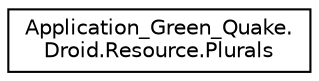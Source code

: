 digraph "Graphical Class Hierarchy"
{
 // LATEX_PDF_SIZE
  edge [fontname="Helvetica",fontsize="10",labelfontname="Helvetica",labelfontsize="10"];
  node [fontname="Helvetica",fontsize="10",shape=record];
  rankdir="LR";
  Node0 [label="Application_Green_Quake.\lDroid.Resource.Plurals",height=0.2,width=0.4,color="black", fillcolor="white", style="filled",URL="$class_application___green___quake_1_1_droid_1_1_resource_1_1_plurals.html",tooltip=" "];
}
